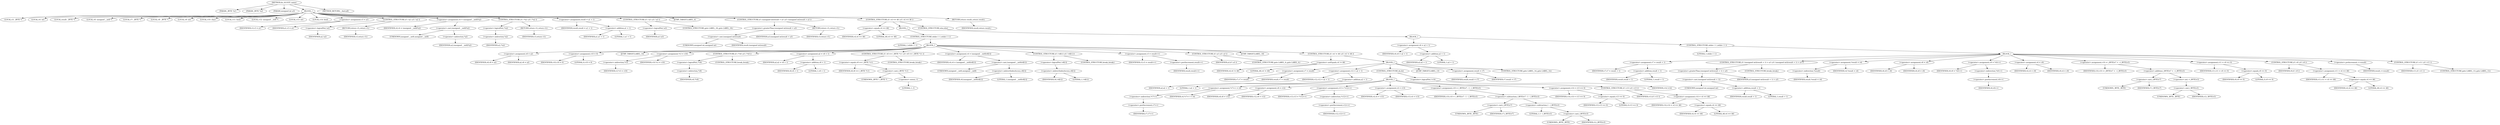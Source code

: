 digraph do_rfc1035_name {  
"1000113" [label = "(METHOD,do_rfc1035_name)" ]
"1000114" [label = "(PARAM,_BYTE *a1)" ]
"1000115" [label = "(PARAM,_BYTE *a2)" ]
"1000116" [label = "(PARAM,unsigned int a3)" ]
"1000117" [label = "(BLOCK,,)" ]
"1000118" [label = "(LOCAL,v3: _BYTE *)" ]
"1000119" [label = "(LOCAL,v4: int)" ]
"1000120" [label = "(LOCAL,result: _BYTE *)" ]
"1000121" [label = "(LOCAL,v6: unsigned __int8 *)" ]
"1000122" [label = "(LOCAL,v7: _BYTE *)" ]
"1000123" [label = "(LOCAL,v8: _BYTE *)" ]
"1000124" [label = "(LOCAL,v9: int)" ]
"1000125" [label = "(LOCAL,v10: char)" ]
"1000126" [label = "(LOCAL,v11: bool)" ]
"1000127" [label = "(LOCAL,v12: unsigned __int8 *)" ]
"1000128" [label = "(LOCAL,v13: int)" ]
"1000129" [label = "(LOCAL,v14: bool)" ]
"1000130" [label = "(<operator>.assignment,v3 = a1)" ]
"1000131" [label = "(IDENTIFIER,v3,v3 = a1)" ]
"1000132" [label = "(IDENTIFIER,a1,v3 = a1)" ]
"1000133" [label = "(CONTROL_STRUCTURE,if ( !a2 ),if ( !a2 ))" ]
"1000134" [label = "(<operator>.logicalNot,!a2)" ]
"1000135" [label = "(IDENTIFIER,a2,!a2)" ]
"1000136" [label = "(RETURN,return v3;,return v3;)" ]
"1000137" [label = "(IDENTIFIER,v3,return v3;)" ]
"1000138" [label = "(<operator>.assignment,v4 = (unsigned __int8)*a2)" ]
"1000139" [label = "(IDENTIFIER,v4,v4 = (unsigned __int8)*a2)" ]
"1000140" [label = "(<operator>.cast,(unsigned __int8)*a2)" ]
"1000141" [label = "(UNKNOWN,unsigned __int8,unsigned __int8)" ]
"1000142" [label = "(<operator>.indirection,*a2)" ]
"1000143" [label = "(IDENTIFIER,a2,(unsigned __int8)*a2)" ]
"1000144" [label = "(CONTROL_STRUCTURE,if ( !*a2 ),if ( !*a2 ))" ]
"1000145" [label = "(<operator>.logicalNot,!*a2)" ]
"1000146" [label = "(<operator>.indirection,*a2)" ]
"1000147" [label = "(IDENTIFIER,a2,!*a2)" ]
"1000148" [label = "(RETURN,return v3;,return v3;)" ]
"1000149" [label = "(IDENTIFIER,v3,return v3;)" ]
"1000150" [label = "(<operator>.assignment,result = a1 + 1)" ]
"1000151" [label = "(IDENTIFIER,result,result = a1 + 1)" ]
"1000152" [label = "(<operator>.addition,a1 + 1)" ]
"1000153" [label = "(IDENTIFIER,a1,a1 + 1)" ]
"1000154" [label = "(LITERAL,1,a1 + 1)" ]
"1000155" [label = "(CONTROL_STRUCTURE,if ( !a3 ),if ( !a3 ))" ]
"1000156" [label = "(<operator>.logicalNot,!a3)" ]
"1000157" [label = "(IDENTIFIER,a3,!a3)" ]
"1000158" [label = "(CONTROL_STRUCTURE,goto LABEL_18;,goto LABEL_18;)" ]
"1000159" [label = "(JUMP_TARGET,LABEL_4)" ]
"1000160" [label = "(CONTROL_STRUCTURE,if ( (unsigned int)result > a3 ),if ( (unsigned int)result > a3 ))" ]
"1000161" [label = "(<operator>.greaterThan,(unsigned int)result > a3)" ]
"1000162" [label = "(<operator>.cast,(unsigned int)result)" ]
"1000163" [label = "(UNKNOWN,unsigned int,unsigned int)" ]
"1000164" [label = "(IDENTIFIER,result,(unsigned int)result)" ]
"1000165" [label = "(IDENTIFIER,a3,(unsigned int)result > a3)" ]
"1000166" [label = "(RETURN,return v3;,return v3;)" ]
"1000167" [label = "(IDENTIFIER,v3,return v3;)" ]
"1000168" [label = "(CONTROL_STRUCTURE,if ( v4 == 46 ),if ( v4 == 46 ))" ]
"1000169" [label = "(<operator>.equals,v4 == 46)" ]
"1000170" [label = "(IDENTIFIER,v4,v4 == 46)" ]
"1000171" [label = "(LITERAL,46,v4 == 46)" ]
"1000172" [label = "(BLOCK,,)" ]
"1000173" [label = "(CONTROL_STRUCTURE,while ( 1 ),while ( 1 ))" ]
"1000174" [label = "(LITERAL,1,while ( 1 ))" ]
"1000175" [label = "(BLOCK,,)" ]
"1000176" [label = "(<operator>.assignment,v8 = a2)" ]
"1000177" [label = "(IDENTIFIER,v8,v8 = a2)" ]
"1000178" [label = "(IDENTIFIER,a2,v8 = a2)" ]
"1000179" [label = "(<operator>.assignment,v10 = 0)" ]
"1000180" [label = "(IDENTIFIER,v10,v10 = 0)" ]
"1000181" [label = "(LITERAL,0,v10 = 0)" ]
"1000182" [label = "(JUMP_TARGET,LABEL_14)" ]
"1000183" [label = "(<operator>.assignment,*v3 = v10)" ]
"1000184" [label = "(<operator>.indirection,*v3)" ]
"1000185" [label = "(IDENTIFIER,v3,*v3 = v10)" ]
"1000186" [label = "(IDENTIFIER,v10,*v3 = v10)" ]
"1000187" [label = "(CONTROL_STRUCTURE,if ( !*v8 ),if ( !*v8 ))" ]
"1000188" [label = "(<operator>.logicalNot,!*v8)" ]
"1000189" [label = "(<operator>.indirection,*v8)" ]
"1000190" [label = "(IDENTIFIER,v8,!*v8)" ]
"1000191" [label = "(CONTROL_STRUCTURE,break;,break;)" ]
"1000192" [label = "(<operator>.assignment,a2 = v8 + 1)" ]
"1000193" [label = "(IDENTIFIER,a2,a2 = v8 + 1)" ]
"1000194" [label = "(<operator>.addition,v8 + 1)" ]
"1000195" [label = "(IDENTIFIER,v8,v8 + 1)" ]
"1000196" [label = "(LITERAL,1,v8 + 1)" ]
"1000197" [label = "(CONTROL_STRUCTURE,if ( v8 == (_BYTE *)-1 ),if ( v8 == (_BYTE *)-1 ))" ]
"1000198" [label = "(<operator>.equals,v8 == (_BYTE *)-1)" ]
"1000199" [label = "(IDENTIFIER,v8,v8 == (_BYTE *)-1)" ]
"1000200" [label = "(<operator>.cast,(_BYTE *)-1)" ]
"1000201" [label = "(UNKNOWN,_BYTE *,_BYTE *)" ]
"1000202" [label = "(<operator>.minus,-1)" ]
"1000203" [label = "(LITERAL,1,-1)" ]
"1000204" [label = "(CONTROL_STRUCTURE,break;,break;)" ]
"1000205" [label = "(<operator>.assignment,v4 = (unsigned __int8)v8[1])" ]
"1000206" [label = "(IDENTIFIER,v4,v4 = (unsigned __int8)v8[1])" ]
"1000207" [label = "(<operator>.cast,(unsigned __int8)v8[1])" ]
"1000208" [label = "(UNKNOWN,unsigned __int8,unsigned __int8)" ]
"1000209" [label = "(<operator>.indirectIndexAccess,v8[1])" ]
"1000210" [label = "(IDENTIFIER,v8,(unsigned __int8)v8[1])" ]
"1000211" [label = "(LITERAL,1,(unsigned __int8)v8[1])" ]
"1000212" [label = "(CONTROL_STRUCTURE,if ( !v8[1] ),if ( !v8[1] ))" ]
"1000213" [label = "(<operator>.logicalNot,!v8[1])" ]
"1000214" [label = "(<operator>.indirectIndexAccess,v8[1])" ]
"1000215" [label = "(IDENTIFIER,v8,!v8[1])" ]
"1000216" [label = "(LITERAL,1,!v8[1])" ]
"1000217" [label = "(CONTROL_STRUCTURE,break;,break;)" ]
"1000218" [label = "(<operator>.assignment,v3 = result++)" ]
"1000219" [label = "(IDENTIFIER,v3,v3 = result++)" ]
"1000220" [label = "(<operator>.postIncrement,result++)" ]
"1000221" [label = "(IDENTIFIER,result,result++)" ]
"1000222" [label = "(CONTROL_STRUCTURE,if ( a3 ),if ( a3 ))" ]
"1000223" [label = "(IDENTIFIER,a3,if ( a3 ))" ]
"1000224" [label = "(CONTROL_STRUCTURE,goto LABEL_4;,goto LABEL_4;)" ]
"1000225" [label = "(JUMP_TARGET,LABEL_18)" ]
"1000226" [label = "(CONTROL_STRUCTURE,if ( v4 != 46 ),if ( v4 != 46 ))" ]
"1000227" [label = "(<operator>.notEquals,v4 != 46)" ]
"1000228" [label = "(IDENTIFIER,v4,v4 != 46)" ]
"1000229" [label = "(LITERAL,46,v4 != 46)" ]
"1000230" [label = "(BLOCK,,)" ]
"1000231" [label = "(<operator>.assignment,v7 = result)" ]
"1000232" [label = "(IDENTIFIER,v7,v7 = result)" ]
"1000233" [label = "(IDENTIFIER,result,v7 = result)" ]
"1000234" [label = "(<operator>.assignment,v12 = a2 + 1)" ]
"1000235" [label = "(IDENTIFIER,v12,v12 = a2 + 1)" ]
"1000236" [label = "(<operator>.addition,a2 + 1)" ]
"1000237" [label = "(IDENTIFIER,a2,a2 + 1)" ]
"1000238" [label = "(LITERAL,1,a2 + 1)" ]
"1000239" [label = "(CONTROL_STRUCTURE,do,do)" ]
"1000240" [label = "(BLOCK,,)" ]
"1000241" [label = "(<operator>.assignment,*v7++ = v4)" ]
"1000242" [label = "(<operator>.indirection,*v7++)" ]
"1000243" [label = "(<operator>.postIncrement,v7++)" ]
"1000244" [label = "(IDENTIFIER,v7,v7++)" ]
"1000245" [label = "(IDENTIFIER,v4,*v7++ = v4)" ]
"1000246" [label = "(<operator>.assignment,v8 = v12)" ]
"1000247" [label = "(IDENTIFIER,v8,v8 = v12)" ]
"1000248" [label = "(IDENTIFIER,v12,v8 = v12)" ]
"1000249" [label = "(<operator>.assignment,v13 = *v12++)" ]
"1000250" [label = "(IDENTIFIER,v13,v13 = *v12++)" ]
"1000251" [label = "(<operator>.indirection,*v12++)" ]
"1000252" [label = "(<operator>.postIncrement,v12++)" ]
"1000253" [label = "(IDENTIFIER,v12,v12++)" ]
"1000254" [label = "(<operator>.assignment,v4 = v13)" ]
"1000255" [label = "(IDENTIFIER,v4,v4 = v13)" ]
"1000256" [label = "(IDENTIFIER,v13,v4 = v13)" ]
"1000257" [label = "(<operator>.assignment,v10 = (_BYTE)v7 - 1 - (_BYTE)v3)" ]
"1000258" [label = "(IDENTIFIER,v10,v10 = (_BYTE)v7 - 1 - (_BYTE)v3)" ]
"1000259" [label = "(<operator>.subtraction,(_BYTE)v7 - 1 - (_BYTE)v3)" ]
"1000260" [label = "(<operator>.cast,(_BYTE)v7)" ]
"1000261" [label = "(UNKNOWN,_BYTE,_BYTE)" ]
"1000262" [label = "(IDENTIFIER,v7,(_BYTE)v7)" ]
"1000263" [label = "(<operator>.subtraction,1 - (_BYTE)v3)" ]
"1000264" [label = "(LITERAL,1,1 - (_BYTE)v3)" ]
"1000265" [label = "(<operator>.cast,(_BYTE)v3)" ]
"1000266" [label = "(UNKNOWN,_BYTE,_BYTE)" ]
"1000267" [label = "(IDENTIFIER,v3,(_BYTE)v3)" ]
"1000268" [label = "(<operator>.assignment,v14 = v13 == 0)" ]
"1000269" [label = "(IDENTIFIER,v14,v14 = v13 == 0)" ]
"1000270" [label = "(<operator>.equals,v13 == 0)" ]
"1000271" [label = "(IDENTIFIER,v13,v13 == 0)" ]
"1000272" [label = "(LITERAL,0,v13 == 0)" ]
"1000273" [label = "(CONTROL_STRUCTURE,if ( v13 ),if ( v13 ))" ]
"1000274" [label = "(IDENTIFIER,v13,if ( v13 ))" ]
"1000275" [label = "(<operator>.assignment,v14 = v4 == 46)" ]
"1000276" [label = "(IDENTIFIER,v14,v14 = v4 == 46)" ]
"1000277" [label = "(<operator>.equals,v4 == 46)" ]
"1000278" [label = "(IDENTIFIER,v4,v4 == 46)" ]
"1000279" [label = "(LITERAL,46,v4 == 46)" ]
"1000280" [label = "(<operator>.logicalNot,!v14)" ]
"1000281" [label = "(IDENTIFIER,v14,!v14)" ]
"1000282" [label = "(JUMP_TARGET,LABEL_13)" ]
"1000283" [label = "(<operator>.assignment,result = v7)" ]
"1000284" [label = "(IDENTIFIER,result,result = v7)" ]
"1000285" [label = "(IDENTIFIER,v7,result = v7)" ]
"1000286" [label = "(CONTROL_STRUCTURE,goto LABEL_14;,goto LABEL_14;)" ]
"1000287" [label = "(CONTROL_STRUCTURE,else,else)" ]
"1000288" [label = "(BLOCK,,)" ]
"1000289" [label = "(<operator>.assignment,v6 = a2 + 1)" ]
"1000290" [label = "(IDENTIFIER,v6,v6 = a2 + 1)" ]
"1000291" [label = "(<operator>.addition,a2 + 1)" ]
"1000292" [label = "(IDENTIFIER,a2,a2 + 1)" ]
"1000293" [label = "(LITERAL,1,a2 + 1)" ]
"1000294" [label = "(CONTROL_STRUCTURE,while ( 1 ),while ( 1 ))" ]
"1000295" [label = "(LITERAL,1,while ( 1 ))" ]
"1000296" [label = "(BLOCK,,)" ]
"1000297" [label = "(<operator>.assignment,v7 = result + 1)" ]
"1000298" [label = "(IDENTIFIER,v7,v7 = result + 1)" ]
"1000299" [label = "(<operator>.addition,result + 1)" ]
"1000300" [label = "(IDENTIFIER,result,result + 1)" ]
"1000301" [label = "(LITERAL,1,result + 1)" ]
"1000302" [label = "(CONTROL_STRUCTURE,if ( (unsigned int)(result + 1) > a3 ),if ( (unsigned int)(result + 1) > a3 ))" ]
"1000303" [label = "(<operator>.greaterThan,(unsigned int)(result + 1) > a3)" ]
"1000304" [label = "(<operator>.cast,(unsigned int)(result + 1))" ]
"1000305" [label = "(UNKNOWN,unsigned int,unsigned int)" ]
"1000306" [label = "(<operator>.addition,result + 1)" ]
"1000307" [label = "(IDENTIFIER,result,result + 1)" ]
"1000308" [label = "(LITERAL,1,result + 1)" ]
"1000309" [label = "(IDENTIFIER,a3,(unsigned int)(result + 1) > a3)" ]
"1000310" [label = "(CONTROL_STRUCTURE,break;,break;)" ]
"1000311" [label = "(<operator>.assignment,*result = v4)" ]
"1000312" [label = "(<operator>.indirection,*result)" ]
"1000313" [label = "(IDENTIFIER,result,*result = v4)" ]
"1000314" [label = "(IDENTIFIER,v4,*result = v4)" ]
"1000315" [label = "(<operator>.assignment,v8 = v6)" ]
"1000316" [label = "(IDENTIFIER,v8,v8 = v6)" ]
"1000317" [label = "(IDENTIFIER,v6,v8 = v6)" ]
"1000318" [label = "(<operator>.assignment,v9 = *v6++)" ]
"1000319" [label = "(IDENTIFIER,v9,v9 = *v6++)" ]
"1000320" [label = "(<operator>.indirection,*v6++)" ]
"1000321" [label = "(<operator>.postIncrement,v6++)" ]
"1000322" [label = "(IDENTIFIER,v6,v6++)" ]
"1000323" [label = "(<operator>.assignment,v4 = v9)" ]
"1000324" [label = "(IDENTIFIER,v4,v4 = v9)" ]
"1000325" [label = "(IDENTIFIER,v9,v4 = v9)" ]
"1000326" [label = "(<operator>.assignment,v10 = (_BYTE)v7 + ~(_BYTE)v3)" ]
"1000327" [label = "(IDENTIFIER,v10,v10 = (_BYTE)v7 + ~(_BYTE)v3)" ]
"1000328" [label = "(<operator>.addition,(_BYTE)v7 + ~(_BYTE)v3)" ]
"1000329" [label = "(<operator>.cast,(_BYTE)v7)" ]
"1000330" [label = "(UNKNOWN,_BYTE,_BYTE)" ]
"1000331" [label = "(IDENTIFIER,v7,(_BYTE)v7)" ]
"1000332" [label = "(<operator>.not,~(_BYTE)v3)" ]
"1000333" [label = "(<operator>.cast,(_BYTE)v3)" ]
"1000334" [label = "(UNKNOWN,_BYTE,_BYTE)" ]
"1000335" [label = "(IDENTIFIER,v3,(_BYTE)v3)" ]
"1000336" [label = "(<operator>.assignment,v11 = v9 == 0)" ]
"1000337" [label = "(IDENTIFIER,v11,v11 = v9 == 0)" ]
"1000338" [label = "(<operator>.equals,v9 == 0)" ]
"1000339" [label = "(IDENTIFIER,v9,v9 == 0)" ]
"1000340" [label = "(LITERAL,0,v9 == 0)" ]
"1000341" [label = "(CONTROL_STRUCTURE,if ( v9 ),if ( v9 ))" ]
"1000342" [label = "(IDENTIFIER,v9,if ( v9 ))" ]
"1000343" [label = "(<operator>.assignment,v11 = v4 == 46)" ]
"1000344" [label = "(IDENTIFIER,v11,v11 = v4 == 46)" ]
"1000345" [label = "(<operator>.equals,v4 == 46)" ]
"1000346" [label = "(IDENTIFIER,v4,v4 == 46)" ]
"1000347" [label = "(LITERAL,46,v4 == 46)" ]
"1000348" [label = "(<operator>.preIncrement,++result)" ]
"1000349" [label = "(IDENTIFIER,result,++result)" ]
"1000350" [label = "(CONTROL_STRUCTURE,if ( v11 ),if ( v11 ))" ]
"1000351" [label = "(IDENTIFIER,v11,if ( v11 ))" ]
"1000352" [label = "(CONTROL_STRUCTURE,goto LABEL_13;,goto LABEL_13;)" ]
"1000353" [label = "(RETURN,return result;,return result;)" ]
"1000354" [label = "(IDENTIFIER,result,return result;)" ]
"1000355" [label = "(METHOD_RETURN,__fastcall)" ]
  "1000113" -> "1000114" 
  "1000113" -> "1000115" 
  "1000113" -> "1000116" 
  "1000113" -> "1000117" 
  "1000113" -> "1000355" 
  "1000117" -> "1000118" 
  "1000117" -> "1000119" 
  "1000117" -> "1000120" 
  "1000117" -> "1000121" 
  "1000117" -> "1000122" 
  "1000117" -> "1000123" 
  "1000117" -> "1000124" 
  "1000117" -> "1000125" 
  "1000117" -> "1000126" 
  "1000117" -> "1000127" 
  "1000117" -> "1000128" 
  "1000117" -> "1000129" 
  "1000117" -> "1000130" 
  "1000117" -> "1000133" 
  "1000117" -> "1000138" 
  "1000117" -> "1000144" 
  "1000117" -> "1000150" 
  "1000117" -> "1000155" 
  "1000117" -> "1000159" 
  "1000117" -> "1000160" 
  "1000117" -> "1000168" 
  "1000117" -> "1000353" 
  "1000130" -> "1000131" 
  "1000130" -> "1000132" 
  "1000133" -> "1000134" 
  "1000133" -> "1000136" 
  "1000134" -> "1000135" 
  "1000136" -> "1000137" 
  "1000138" -> "1000139" 
  "1000138" -> "1000140" 
  "1000140" -> "1000141" 
  "1000140" -> "1000142" 
  "1000142" -> "1000143" 
  "1000144" -> "1000145" 
  "1000144" -> "1000148" 
  "1000145" -> "1000146" 
  "1000146" -> "1000147" 
  "1000148" -> "1000149" 
  "1000150" -> "1000151" 
  "1000150" -> "1000152" 
  "1000152" -> "1000153" 
  "1000152" -> "1000154" 
  "1000155" -> "1000156" 
  "1000155" -> "1000158" 
  "1000156" -> "1000157" 
  "1000160" -> "1000161" 
  "1000160" -> "1000166" 
  "1000161" -> "1000162" 
  "1000161" -> "1000165" 
  "1000162" -> "1000163" 
  "1000162" -> "1000164" 
  "1000166" -> "1000167" 
  "1000168" -> "1000169" 
  "1000168" -> "1000172" 
  "1000168" -> "1000287" 
  "1000169" -> "1000170" 
  "1000169" -> "1000171" 
  "1000172" -> "1000173" 
  "1000173" -> "1000174" 
  "1000173" -> "1000175" 
  "1000175" -> "1000176" 
  "1000175" -> "1000179" 
  "1000175" -> "1000182" 
  "1000175" -> "1000183" 
  "1000175" -> "1000187" 
  "1000175" -> "1000192" 
  "1000175" -> "1000197" 
  "1000175" -> "1000205" 
  "1000175" -> "1000212" 
  "1000175" -> "1000218" 
  "1000175" -> "1000222" 
  "1000175" -> "1000225" 
  "1000175" -> "1000226" 
  "1000176" -> "1000177" 
  "1000176" -> "1000178" 
  "1000179" -> "1000180" 
  "1000179" -> "1000181" 
  "1000183" -> "1000184" 
  "1000183" -> "1000186" 
  "1000184" -> "1000185" 
  "1000187" -> "1000188" 
  "1000187" -> "1000191" 
  "1000188" -> "1000189" 
  "1000189" -> "1000190" 
  "1000192" -> "1000193" 
  "1000192" -> "1000194" 
  "1000194" -> "1000195" 
  "1000194" -> "1000196" 
  "1000197" -> "1000198" 
  "1000197" -> "1000204" 
  "1000198" -> "1000199" 
  "1000198" -> "1000200" 
  "1000200" -> "1000201" 
  "1000200" -> "1000202" 
  "1000202" -> "1000203" 
  "1000205" -> "1000206" 
  "1000205" -> "1000207" 
  "1000207" -> "1000208" 
  "1000207" -> "1000209" 
  "1000209" -> "1000210" 
  "1000209" -> "1000211" 
  "1000212" -> "1000213" 
  "1000212" -> "1000217" 
  "1000213" -> "1000214" 
  "1000214" -> "1000215" 
  "1000214" -> "1000216" 
  "1000218" -> "1000219" 
  "1000218" -> "1000220" 
  "1000220" -> "1000221" 
  "1000222" -> "1000223" 
  "1000222" -> "1000224" 
  "1000226" -> "1000227" 
  "1000226" -> "1000230" 
  "1000227" -> "1000228" 
  "1000227" -> "1000229" 
  "1000230" -> "1000231" 
  "1000230" -> "1000234" 
  "1000230" -> "1000239" 
  "1000230" -> "1000282" 
  "1000230" -> "1000283" 
  "1000230" -> "1000286" 
  "1000231" -> "1000232" 
  "1000231" -> "1000233" 
  "1000234" -> "1000235" 
  "1000234" -> "1000236" 
  "1000236" -> "1000237" 
  "1000236" -> "1000238" 
  "1000239" -> "1000240" 
  "1000239" -> "1000280" 
  "1000240" -> "1000241" 
  "1000240" -> "1000246" 
  "1000240" -> "1000249" 
  "1000240" -> "1000254" 
  "1000240" -> "1000257" 
  "1000240" -> "1000268" 
  "1000240" -> "1000273" 
  "1000241" -> "1000242" 
  "1000241" -> "1000245" 
  "1000242" -> "1000243" 
  "1000243" -> "1000244" 
  "1000246" -> "1000247" 
  "1000246" -> "1000248" 
  "1000249" -> "1000250" 
  "1000249" -> "1000251" 
  "1000251" -> "1000252" 
  "1000252" -> "1000253" 
  "1000254" -> "1000255" 
  "1000254" -> "1000256" 
  "1000257" -> "1000258" 
  "1000257" -> "1000259" 
  "1000259" -> "1000260" 
  "1000259" -> "1000263" 
  "1000260" -> "1000261" 
  "1000260" -> "1000262" 
  "1000263" -> "1000264" 
  "1000263" -> "1000265" 
  "1000265" -> "1000266" 
  "1000265" -> "1000267" 
  "1000268" -> "1000269" 
  "1000268" -> "1000270" 
  "1000270" -> "1000271" 
  "1000270" -> "1000272" 
  "1000273" -> "1000274" 
  "1000273" -> "1000275" 
  "1000275" -> "1000276" 
  "1000275" -> "1000277" 
  "1000277" -> "1000278" 
  "1000277" -> "1000279" 
  "1000280" -> "1000281" 
  "1000283" -> "1000284" 
  "1000283" -> "1000285" 
  "1000287" -> "1000288" 
  "1000288" -> "1000289" 
  "1000288" -> "1000294" 
  "1000289" -> "1000290" 
  "1000289" -> "1000291" 
  "1000291" -> "1000292" 
  "1000291" -> "1000293" 
  "1000294" -> "1000295" 
  "1000294" -> "1000296" 
  "1000296" -> "1000297" 
  "1000296" -> "1000302" 
  "1000296" -> "1000311" 
  "1000296" -> "1000315" 
  "1000296" -> "1000318" 
  "1000296" -> "1000323" 
  "1000296" -> "1000326" 
  "1000296" -> "1000336" 
  "1000296" -> "1000341" 
  "1000296" -> "1000348" 
  "1000296" -> "1000350" 
  "1000297" -> "1000298" 
  "1000297" -> "1000299" 
  "1000299" -> "1000300" 
  "1000299" -> "1000301" 
  "1000302" -> "1000303" 
  "1000302" -> "1000310" 
  "1000303" -> "1000304" 
  "1000303" -> "1000309" 
  "1000304" -> "1000305" 
  "1000304" -> "1000306" 
  "1000306" -> "1000307" 
  "1000306" -> "1000308" 
  "1000311" -> "1000312" 
  "1000311" -> "1000314" 
  "1000312" -> "1000313" 
  "1000315" -> "1000316" 
  "1000315" -> "1000317" 
  "1000318" -> "1000319" 
  "1000318" -> "1000320" 
  "1000320" -> "1000321" 
  "1000321" -> "1000322" 
  "1000323" -> "1000324" 
  "1000323" -> "1000325" 
  "1000326" -> "1000327" 
  "1000326" -> "1000328" 
  "1000328" -> "1000329" 
  "1000328" -> "1000332" 
  "1000329" -> "1000330" 
  "1000329" -> "1000331" 
  "1000332" -> "1000333" 
  "1000333" -> "1000334" 
  "1000333" -> "1000335" 
  "1000336" -> "1000337" 
  "1000336" -> "1000338" 
  "1000338" -> "1000339" 
  "1000338" -> "1000340" 
  "1000341" -> "1000342" 
  "1000341" -> "1000343" 
  "1000343" -> "1000344" 
  "1000343" -> "1000345" 
  "1000345" -> "1000346" 
  "1000345" -> "1000347" 
  "1000348" -> "1000349" 
  "1000350" -> "1000351" 
  "1000350" -> "1000352" 
  "1000353" -> "1000354" 
}
